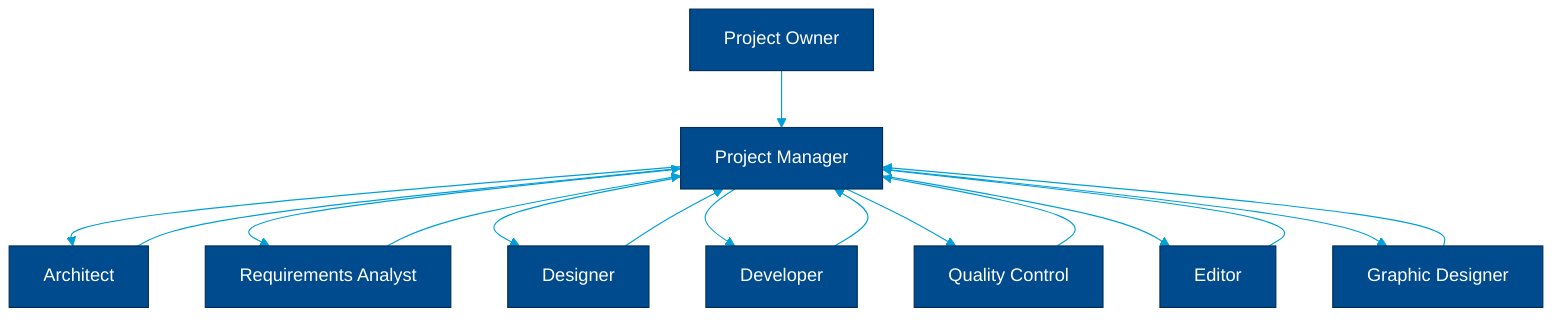 ---
config:
  theme: 'base'
  themeVariables:
    primaryColor: '#004b8d'
    primaryTextColor: '#ffffff'
    primaryBorderColor: '#002f5a'
    lineColor: '#009fda'
    secondaryColor: '#f5a623'
    tertiaryColor: '#ffffff'
---
%% Team collaboration flow for AI agents supporting Architecture as Code initiatives
flowchart TD
    PO[Project Owner]
    PM[Project Manager]
    ARCH[Architect]
    RA[Requirements Analyst]
    DES[Designer]
    DEV[Developer]
    QC[Quality Control]
    ED[Editor]
    GD[Graphic Designer]

    PO --> PM
    PM --> ARCH
    PM --> RA
    PM --> DES
    PM --> DEV
    PM --> QC
    PM --> ED
    PM --> GD
    ARCH --> PM
    RA --> PM
    DES --> PM
    DEV --> PM
    QC --> PM
    ED --> PM
    GD --> PM